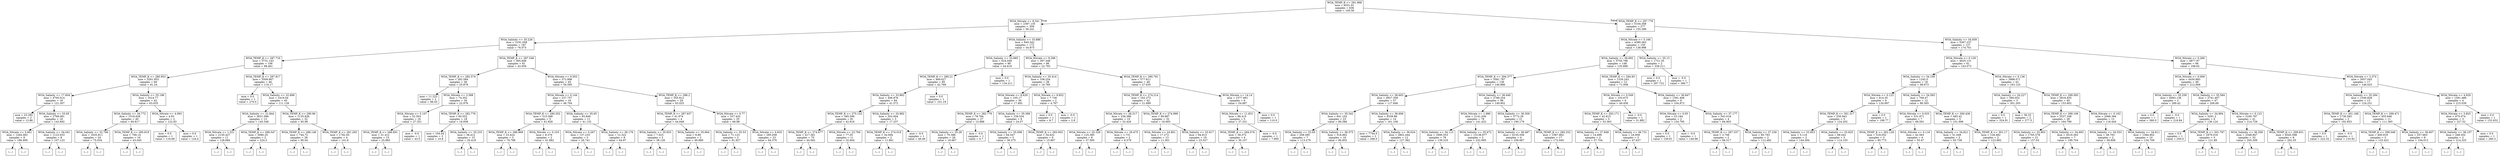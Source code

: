 digraph Tree {
node [shape=box] ;
0 [label="WOA_TEMP_K <= 291.968\nmse = 6031.91\nsamples = 636\nvalue = 100.56"] ;
1 [label="WOA_Nitrate <= 8.341\nmse = 2387.135\nsamples = 359\nvalue = 56.241"] ;
0 -> 1 [labeldistance=2.5, labelangle=45, headlabel="True"] ;
2 [label="WOA_Salinity <= 35.226\nmse = 3191.058\nsamples = 187\nvalue = 76.073"] ;
1 -> 2 ;
3 [label="WOA_TEMP_K <= 287.716\nmse = 3731.143\nsamples = 106\nvalue = 98.461"] ;
2 -> 3 ;
4 [label="WOA_TEMP_K <= 280.953\nmse = 3261.953\nsamples = 60\nvalue = 81.24"] ;
3 -> 4 ;
5 [label="WOA_Salinity <= 17.604\nmse = 4700.014\nsamples = 18\nvalue = 121.307"] ;
4 -> 5 ;
6 [label="mse = 23.285\nsamples = 2\nvalue = 13.86"] ;
5 -> 6 ;
7 [label="WOA_Salinity <= 33.65\nmse = 2768.081\nsamples = 16\nvalue = 143.692"] ;
5 -> 7 ;
8 [label="WOA_Nitrate <= 5.661\nmse = 1264.083\nsamples = 8\nvalue = 186.909"] ;
7 -> 8 ;
9 [label="(...)"] ;
8 -> 9 ;
14 [label="(...)"] ;
8 -> 14 ;
19 [label="WOA_Salinity <= 34.041\nmse = 1123.033\nsamples = 8\nvalue = 107.123"] ;
7 -> 19 ;
20 [label="(...)"] ;
19 -> 20 ;
23 [label="(...)"] ;
19 -> 23 ;
32 [label="WOA_Salinity <= 35.196\nmse = 1614.77\nsamples = 42\nvalue = 63.635"] ;
4 -> 32 ;
33 [label="WOA_Salinity <= 34.772\nmse = 1516.626\nsamples = 40\nvalue = 60.817"] ;
32 -> 33 ;
34 [label="WOA_Salinity <= 32.766\nmse = 1635.811\nsamples = 24\nvalue = 75.034"] ;
33 -> 34 ;
35 [label="(...)"] ;
34 -> 35 ;
38 [label="(...)"] ;
34 -> 38 ;
81 [label="WOA_TEMP_K <= 285.819\nmse = 799.14\nsamples = 16\nvalue = 43.045"] ;
33 -> 81 ;
82 [label="(...)"] ;
81 -> 82 ;
99 [label="(...)"] ;
81 -> 99 ;
112 [label="WOA_Nitrate <= 4.093\nmse = 4.93\nsamples = 2\nvalue = 122.83"] ;
32 -> 112 ;
113 [label="mse = 0.0\nsamples = 1\nvalue = 119.69"] ;
112 -> 113 ;
114 [label="mse = 0.0\nsamples = 1\nvalue = 124.4"] ;
112 -> 114 ;
115 [label="WOA_TEMP_K <= 287.817\nmse = 3509.867\nsamples = 46\nvalue = 119.17"] ;
3 -> 115 ;
116 [label="mse = 0.0\nsamples = 1\nvalue = 270.0"] ;
115 -> 116 ;
117 [label="WOA_Salinity <= 32.699\nmse = 2419.04\nsamples = 45\nvalue = 111.126"] ;
115 -> 117 ;
118 [label="WOA_Salinity <= 31.844\nmse = 3631.096\nsamples = 13\nvalue = 145.348"] ;
117 -> 118 ;
119 [label="WOA_Nitrate <= 1.521\nmse = 2150.427\nsamples = 11\nvalue = 128.684"] ;
118 -> 119 ;
120 [label="(...)"] ;
119 -> 120 ;
131 [label="(...)"] ;
119 -> 131 ;
138 [label="WOA_TEMP_K <= 289.547\nmse = 3080.25\nsamples = 2\nvalue = 224.5"] ;
118 -> 138 ;
139 [label="(...)"] ;
138 -> 139 ;
140 [label="(...)"] ;
138 -> 140 ;
141 [label="WOA_TEMP_K <= 290.96\nmse = 1135.826\nsamples = 32\nvalue = 95.99"] ;
117 -> 141 ;
142 [label="WOA_TEMP_K <= 288.146\nmse = 744.72\nsamples = 28\nvalue = 90.04"] ;
141 -> 142 ;
143 [label="(...)"] ;
142 -> 143 ;
146 [label="(...)"] ;
142 -> 146 ;
187 [label="WOA_TEMP_K <= 291.265\nmse = 1782.65\nsamples = 4\nvalue = 141.6"] ;
141 -> 187 ;
188 [label="(...)"] ;
187 -> 188 ;
189 [label="(...)"] ;
187 -> 189 ;
194 [label="WOA_TEMP_K <= 287.548\nmse = 565.648\nsamples = 81\nvalue = 43.059"] ;
2 -> 194 ;
195 [label="WOA_TEMP_K <= 282.574\nmse = 282.584\nsamples = 36\nvalue = 25.879"] ;
194 -> 195 ;
196 [label="mse = 11.223\nsamples = 2\nvalue = 98.45"] ;
195 -> 196 ;
197 [label="WOA_Nitrate <= 3.588\nmse = 74.352\nsamples = 34\nvalue = 22.976"] ;
195 -> 197 ;
198 [label="WOA_Nitrate <= 3.107\nmse = 52.503\nsamples = 16\nvalue = 27.351"] ;
197 -> 198 ;
199 [label="WOA_TEMP_K <= 286.691\nmse = 31.412\nsamples = 15\nvalue = 25.883"] ;
198 -> 199 ;
200 [label="(...)"] ;
199 -> 200 ;
205 [label="(...)"] ;
199 -> 205 ;
214 [label="mse = -0.0\nsamples = 1\nvalue = 43.5"] ;
198 -> 214 ;
215 [label="WOA_TEMP_K <= 282.776\nmse = 60.552\nsamples = 18\nvalue = 18.938"] ;
197 -> 215 ;
216 [label="mse = 104.04\nsamples = 3\nvalue = 10.8"] ;
215 -> 216 ;
217 [label="WOA_Salinity <= 35.233\nmse = 38.412\nsamples = 15\nvalue = 20.418"] ;
215 -> 217 ;
218 [label="(...)"] ;
217 -> 218 ;
219 [label="(...)"] ;
217 -> 219 ;
228 [label="WOA_Nitrate <= 0.503\nmse = 372.896\nsamples = 45\nvalue = 56.595"] ;
194 -> 228 ;
229 [label="WOA_Nitrate <= 0.144\nmse = 237.757\nsamples = 16\nvalue = 46.704"] ;
228 -> 229 ;
230 [label="WOA_TEMP_K <= 290.352\nmse = 315.368\nsamples = 5\nvalue = 61.828"] ;
229 -> 230 ;
231 [label="WOA_TEMP_K <= 288.969\nmse = 23.424\nsamples = 3\nvalue = 76.788"] ;
230 -> 231 ;
232 [label="(...)"] ;
231 -> 232 ;
233 [label="(...)"] ;
231 -> 233 ;
234 [label="WOA_Nitrate <= 0.103\nmse = 8.376\nsamples = 2\nvalue = 41.882"] ;
230 -> 234 ;
235 [label="(...)"] ;
234 -> 235 ;
236 [label="(...)"] ;
234 -> 236 ;
237 [label="WOA_Salinity <= 35.65\nmse = 93.849\nsamples = 11\nvalue = 41.132"] ;
229 -> 237 ;
238 [label="WOA_Nitrate <= 0.267\nmse = 137.233\nsamples = 3\nvalue = 26.741"] ;
237 -> 238 ;
239 [label="(...)"] ;
238 -> 239 ;
240 [label="(...)"] ;
238 -> 240 ;
243 [label="WOA_Salinity <= 36.176\nmse = 12.322\nsamples = 8\nvalue = 44.97"] ;
237 -> 243 ;
244 [label="(...)"] ;
243 -> 244 ;
253 [label="(...)"] ;
243 -> 253 ;
258 [label="WOA_TEMP_K <= 288.2\nmse = 355.812\nsamples = 29\nvalue = 63.025"] ;
228 -> 258 ;
259 [label="WOA_TEMP_K <= 287.937\nmse = 41.974\nsamples = 4\nvalue = 44.848"] ;
258 -> 259 ;
260 [label="WOA_Salinity <= 35.653\nmse = 7.023\nsamples = 2\nvalue = 38.126"] ;
259 -> 260 ;
261 [label="(...)"] ;
260 -> 261 ;
262 [label="(...)"] ;
260 -> 262 ;
263 [label="WOA_Salinity <= 35.664\nmse = 8.89\nsamples = 2\nvalue = 49.889"] ;
259 -> 263 ;
264 [label="(...)"] ;
263 -> 264 ;
265 [label="(...)"] ;
263 -> 265 ;
266 [label="WOA_Nitrate <= 0.77\nmse = 337.432\nsamples = 25\nvalue = 66.88"] ;
258 -> 266 ;
267 [label="WOA_Salinity <= 35.53\nmse = 71.123\nsamples = 2\nvalue = 91.927"] ;
266 -> 267 ;
268 [label="(...)"] ;
267 -> 268 ;
269 [label="(...)"] ;
267 -> 269 ;
270 [label="WOA_Nitrate <= 0.835\nmse = 295.058\nsamples = 23\nvalue = 64.376"] ;
266 -> 270 ;
271 [label="(...)"] ;
270 -> 271 ;
272 [label="(...)"] ;
270 -> 272 ;
299 [label="WOA_Salinity <= 33.886\nmse = 640.542\nsamples = 172\nvalue = 34.873"] ;
1 -> 299 ;
300 [label="WOA_Salinity <= 33.885\nmse = 624.049\nsamples = 86\nvalue = 44.618"] ;
299 -> 300 ;
301 [label="WOA_TEMP_K <= 280.21\nmse = 469.627\nsamples = 85\nvalue = 42.789"] ;
300 -> 301 ;
302 [label="WOA_Salinity <= 33.862\nmse = 406.876\nsamples = 84\nvalue = 41.572"] ;
301 -> 302 ;
303 [label="WOA_TEMP_K <= 275.152\nmse = 385.506\nsamples = 81\nvalue = 42.816"] ;
302 -> 303 ;
304 [label="WOA_TEMP_K <= 274.677\nmse = 417.361\nsamples = 70\nvalue = 44.562"] ;
303 -> 304 ;
305 [label="(...)"] ;
304 -> 305 ;
380 [label="(...)"] ;
304 -> 380 ;
381 [label="WOA_Nitrate <= 23.784\nmse = 77.05\nsamples = 11\nvalue = 32.604"] ;
303 -> 381 ;
382 [label="(...)"] ;
381 -> 382 ;
397 [label="(...)"] ;
381 -> 397 ;
400 [label="WOA_Salinity <= 33.882\nmse = 202.604\nsamples = 3\nvalue = 17.237"] ;
302 -> 400 ;
401 [label="WOA_TEMP_K <= 274.019\nmse = 34.094\nsamples = 2\nvalue = 11.861"] ;
400 -> 401 ;
402 [label="(...)"] ;
401 -> 402 ;
403 [label="(...)"] ;
401 -> 403 ;
404 [label="mse = -0.0\nsamples = 1\nvalue = 49.49"] ;
400 -> 404 ;
405 [label="mse = 0.0\nsamples = 1\nvalue = 101.19"] ;
301 -> 405 ;
406 [label="mse = 0.0\nsamples = 1\nvalue = 134.211"] ;
300 -> 406 ;
407 [label="WOA_Nitrate <= 9.296\nmse = 397.348\nsamples = 86\nvalue = 22.793"] ;
299 -> 407 ;
408 [label="WOA_Salinity <= 35.414\nmse = 108.254\nsamples = 38\nvalue = 16.785"] ;
407 -> 408 ;
409 [label="WOA_Nitrate <= 8.629\nmse = 105.17\nsamples = 36\nvalue = 17.492"] ;
408 -> 409 ;
410 [label="WOA_TEMP_K <= 282.779\nmse = 78.784\nsamples = 27\nvalue = 15.888"] ;
409 -> 410 ;
411 [label="WOA_Salinity <= 35.28\nmse = 70.388\nsamples = 26\nvalue = 16.667"] ;
410 -> 411 ;
412 [label="(...)"] ;
411 -> 412 ;
415 [label="(...)"] ;
411 -> 415 ;
422 [label="mse = -0.0\nsamples = 1\nvalue = 0.7"] ;
410 -> 422 ;
423 [label="WOA_Salinity <= 35.389\nmse = 159.534\nsamples = 9\nvalue = 24.07"] ;
409 -> 423 ;
424 [label="WOA_Salinity <= 35.008\nmse = 64.547\nsamples = 3\nvalue = 36.375"] ;
423 -> 424 ;
425 [label="(...)"] ;
424 -> 425 ;
426 [label="(...)"] ;
424 -> 426 ;
429 [label="WOA_TEMP_K <= 283.002\nmse = 54.622\nsamples = 6\nvalue = 15.867"] ;
423 -> 429 ;
430 [label="(...)"] ;
429 -> 430 ;
431 [label="(...)"] ;
429 -> 431 ;
436 [label="WOA_Nitrate <= 8.852\nmse = 7.736\nsamples = 2\nvalue = 4.767"] ;
408 -> 436 ;
437 [label="mse = 0.0\nsamples = 1\nvalue = 8.7"] ;
436 -> 437 ;
438 [label="mse = -0.0\nsamples = 1\nvalue = 2.8"] ;
436 -> 438 ;
439 [label="WOA_TEMP_K <= 280.791\nmse = 577.811\nsamples = 48\nvalue = 27.635"] ;
407 -> 439 ;
440 [label="WOA_TEMP_K <= 274.214\nmse = 162.273\nsamples = 42\nvalue = 21.689"] ;
439 -> 440 ;
441 [label="WOA_Nitrate <= 28.317\nmse = 238.386\nsamples = 10\nvalue = 32.426"] ;
440 -> 441 ;
442 [label="WOA_Nitrate <= 25.328\nmse = 125.385\nsamples = 8\nvalue = 37.595"] ;
441 -> 442 ;
443 [label="(...)"] ;
442 -> 443 ;
452 [label="(...)"] ;
442 -> 452 ;
457 [label="WOA_Nitrate <= 29.475\nmse = 1.731\nsamples = 2\nvalue = 6.579"] ;
441 -> 457 ;
458 [label="(...)"] ;
457 -> 458 ;
459 [label="(...)"] ;
457 -> 459 ;
460 [label="WOA_TEMP_K <= 274.999\nmse = 99.887\nsamples = 32\nvalue = 18.693"] ;
440 -> 460 ;
461 [label="WOA_Nitrate <= 24.801\nmse = 17.272\nsamples = 13\nvalue = 11.301"] ;
460 -> 461 ;
462 [label="(...)"] ;
461 -> 462 ;
479 [label="(...)"] ;
461 -> 479 ;
482 [label="WOA_Salinity <= 33.917\nmse = 94.815\nsamples = 19\nvalue = 23.527"] ;
460 -> 482 ;
483 [label="(...)"] ;
482 -> 483 ;
486 [label="(...)"] ;
482 -> 486 ;
519 [label="WOA_Nitrate <= 14.14\nmse = 1577.661\nsamples = 6\nvalue = 54.887"] ;
439 -> 519 ;
520 [label="WOA_Nitrate <= 11.831\nmse = 88.415\nsamples = 5\nvalue = 27.331"] ;
519 -> 520 ;
521 [label="WOA_TEMP_K <= 284.576\nmse = 39.372\nsamples = 4\nvalue = 30.107"] ;
520 -> 521 ;
522 [label="(...)"] ;
521 -> 522 ;
527 [label="(...)"] ;
521 -> 527 ;
528 [label="mse = -0.0\nsamples = 1\nvalue = 7.895"] ;
520 -> 528 ;
529 [label="mse = 0.0\nsamples = 1\nvalue = 110.0"] ;
519 -> 529 ;
530 [label="WOA_TEMP_K <= 297.776\nmse = 5104.308\nsamples = 277\nvalue = 155.398"] ;
0 -> 530 [labeldistance=2.5, labelangle=-45, headlabel="False"] ;
531 [label="WOA_Nitrate <= 5.166\nmse = 4380.363\nsamples = 150\nvalue = 138.998"] ;
530 -> 531 ;
532 [label="WOA_Salinity <= 36.692\nmse = 3750.796\nsamples = 148\nvalue = 135.688"] ;
531 -> 532 ;
533 [label="WOA_TEMP_K <= 294.377\nmse = 3581.787\nsamples = 136\nvalue = 140.886"] ;
532 -> 533 ;
534 [label="WOA_Salinity <= 36.603\nmse = 4927.359\nsamples = 37\nvalue = 117.846"] ;
533 -> 534 ;
535 [label="WOA_Salinity <= 35.542\nmse = 641.102\nsamples = 23\nvalue = 89.386"] ;
534 -> 535 ;
536 [label="WOA_Salinity <= 33.65\nmse = 208.585\nsamples = 7\nvalue = 113.279"] ;
535 -> 536 ;
537 [label="(...)"] ;
536 -> 537 ;
542 [label="(...)"] ;
536 -> 542 ;
549 [label="WOA_Salinity <= 36.575\nmse = 518.862\nsamples = 16\nvalue = 80.852"] ;
535 -> 549 ;
550 [label="(...)"] ;
549 -> 550 ;
575 [label="(...)"] ;
549 -> 575 ;
576 [label="WOA_Salinity <= 36.606\nmse = 8339.88\nsamples = 14\nvalue = 161.106"] ;
534 -> 576 ;
577 [label="mse = 7744.0\nsamples = 2\nvalue = 296.0"] ;
576 -> 577 ;
578 [label="WOA_Salinity <= 36.624\nmse = 2802.444\nsamples = 12\nvalue = 127.382"] ;
576 -> 578 ;
579 [label="(...)"] ;
578 -> 579 ;
586 [label="(...)"] ;
578 -> 586 ;
591 [label="WOA_Salinity <= 36.449\nmse = 2766.254\nsamples = 99\nvalue = 149.902"] ;
533 -> 591 ;
592 [label="WOA_Nitrate <= 1.986\nmse = 2141.036\nsamples = 78\nvalue = 141.422"] ;
591 -> 592 ;
593 [label="WOA_Salinity <= 34.113\nmse = 1690.553\nsamples = 76\nvalue = 139.316"] ;
592 -> 593 ;
594 [label="(...)"] ;
593 -> 594 ;
649 [label="(...)"] ;
593 -> 649 ;
706 [label="WOA_Salinity <= 35.672\nmse = 13138.977\nsamples = 2\nvalue = 232.695"] ;
592 -> 706 ;
707 [label="(...)"] ;
706 -> 707 ;
708 [label="(...)"] ;
706 -> 708 ;
709 [label="WOA_Salinity <= 36.509\nmse = 3772.29\nsamples = 21\nvalue = 190.179"] ;
591 -> 709 ;
710 [label="WOA_Salinity <= 36.487\nmse = 6155.556\nsamples = 4\nvalue = 256.667"] ;
709 -> 710 ;
711 [label="(...)"] ;
710 -> 711 ;
714 [label="(...)"] ;
710 -> 714 ;
715 [label="WOA_TEMP_K <= 295.252\nmse = 1587.862\nsamples = 17\nvalue = 172.045"] ;
709 -> 715 ;
716 [label="(...)"] ;
715 -> 716 ;
723 [label="(...)"] ;
715 -> 723 ;
732 [label="WOA_TEMP_K <= 294.93\nmse = 1334.243\nsamples = 12\nvalue = 71.008"] ;
532 -> 732 ;
733 [label="WOA_Nitrate <= 0.549\nmse = 103.675\nsamples = 6\nvalue = 49.458"] ;
732 -> 733 ;
734 [label="WOA_TEMP_K <= 293.171\nmse = 42.815\nsamples = 5\nvalue = 53.363"] ;
733 -> 734 ;
735 [label="WOA_Salinity <= 37.848\nmse = 14.699\nsamples = 2\nvalue = 57.704"] ;
734 -> 735 ;
736 [label="(...)"] ;
735 -> 736 ;
737 [label="(...)"] ;
735 -> 737 ;
738 [label="WOA_Salinity <= 36.731\nmse = 24.958\nsamples = 3\nvalue = 47.937"] ;
734 -> 738 ;
739 [label="(...)"] ;
738 -> 739 ;
740 [label="(...)"] ;
738 -> 740 ;
743 [label="mse = -0.0\nsamples = 1\nvalue = 31.882"] ;
733 -> 743 ;
744 [label="WOA_Salinity <= 36.847\nmse = 1391.406\nsamples = 6\nvalue = 104.872"] ;
732 -> 744 ;
745 [label="WOA_Nitrate <= 0.05\nmse = 23.184\nsamples = 2\nvalue = 154.795"] ;
744 -> 745 ;
746 [label="mse = 0.0\nsamples = 1\nvalue = 159.61"] ;
745 -> 746 ;
747 [label="mse = -0.0\nsamples = 1\nvalue = 149.98"] ;
745 -> 747 ;
748 [label="WOA_Salinity <= 37.177\nmse = 543.018\nsamples = 4\nvalue = 84.903"] ;
744 -> 748 ;
749 [label="WOA_TEMP_K <= 297.337\nmse = 2.706\nsamples = 2\nvalue = 66.517"] ;
748 -> 749 ;
750 [label="(...)"] ;
749 -> 750 ;
751 [label="(...)"] ;
749 -> 751 ;
752 [label="WOA_Salinity <= 37.236\nmse = 85.793\nsamples = 2\nvalue = 112.482"] ;
748 -> 752 ;
753 [label="(...)"] ;
752 -> 753 ;
754 [label="(...)"] ;
752 -> 754 ;
755 [label="WOA_Salinity <= 35.13\nmse = 1721.35\nsamples = 2\nvalue = 339.211"] ;
531 -> 755 ;
756 [label="mse = 0.0\nsamples = 1\nvalue = 297.722"] ;
755 -> 756 ;
757 [label="mse = -0.0\nsamples = 1\nvalue = 380.7"] ;
755 -> 757 ;
758 [label="WOA_Salinity <= 34.939\nmse = 5267.237\nsamples = 127\nvalue = 174.701"] ;
530 -> 758 ;
759 [label="WOA_Nitrate <= 0.129\nmse = 4025.131\nsamples = 61\nvalue = 143.073"] ;
758 -> 759 ;
760 [label="WOA_Salinity <= 34.195\nmse = 1245.5\nsamples = 18\nvalue = 98.673"] ;
759 -> 760 ;
761 [label="WOA_Nitrate <= 0.123\nmse = 914.35\nsamples = 6\nvalue = 134.997"] ;
760 -> 761 ;
762 [label="WOA_TEMP_K <= 301.317\nmse = 250.943\nsamples = 5\nvalue = 124.202"] ;
761 -> 762 ;
763 [label="WOA_Salinity <= 33.953\nmse = 5.116\nsamples = 2\nvalue = 144.394"] ;
762 -> 763 ;
764 [label="(...)"] ;
763 -> 764 ;
765 [label="(...)"] ;
763 -> 765 ;
766 [label="WOA_Salinity <= 33.925\nmse = 68.042\nsamples = 3\nvalue = 114.105"] ;
762 -> 766 ;
767 [label="(...)"] ;
766 -> 767 ;
770 [label="(...)"] ;
766 -> 770 ;
771 [label="mse = 0.0\nsamples = 1\nvalue = 199.77"] ;
761 -> 771 ;
772 [label="WOA_Salinity <= 34.583\nmse = 769.47\nsamples = 12\nvalue = 86.565"] ;
760 -> 772 ;
773 [label="WOA_Nitrate <= 0.033\nmse = 531.871\nsamples = 7\nvalue = 69.591"] ;
772 -> 773 ;
774 [label="WOA_TEMP_K <= 302.128\nmse = 518.052\nsamples = 3\nvalue = 90.773"] ;
773 -> 774 ;
775 [label="(...)"] ;
774 -> 775 ;
778 [label="(...)"] ;
774 -> 778 ;
779 [label="WOA_Nitrate <= 0.116\nmse = 42.563\nsamples = 4\nvalue = 55.47"] ;
773 -> 779 ;
780 [label="(...)"] ;
779 -> 780 ;
785 [label="(...)"] ;
779 -> 785 ;
786 [label="WOA_TEMP_K <= 300.436\nmse = 485.42\nsamples = 5\nvalue = 101.996"] ;
772 -> 786 ;
787 [label="WOA_Salinity <= 34.821\nmse = 51.049\nsamples = 3\nvalue = 83.758"] ;
786 -> 787 ;
788 [label="(...)"] ;
787 -> 788 ;
791 [label="(...)"] ;
787 -> 791 ;
792 [label="WOA_TEMP_K <= 301.17\nmse = 128.482\nsamples = 2\nvalue = 123.882"] ;
786 -> 792 ;
793 [label="(...)"] ;
792 -> 793 ;
794 [label="(...)"] ;
792 -> 794 ;
795 [label="WOA_Nitrate <= 0.136\nmse = 3988.071\nsamples = 43\nvalue = 163.125"] ;
759 -> 795 ;
796 [label="WOA_Salinity <= 34.227\nmse = 590.052\nsamples = 3\nvalue = 301.205"] ;
795 -> 796 ;
797 [label="mse = 0.0\nsamples = 1\nvalue = 324.91"] ;
796 -> 797 ;
798 [label="mse = 56.25\nsamples = 2\nvalue = 277.5"] ;
796 -> 798 ;
799 [label="WOA_TEMP_K <= 299.583\nmse = 2816.835\nsamples = 40\nvalue = 153.602"] ;
795 -> 799 ;
800 [label="WOA_TEMP_K <= 299.106\nmse = 2537.168\nsamples = 28\nvalue = 164.789"] ;
799 -> 800 ;
801 [label="WOA_Salinity <= 33.903\nmse = 1765.578\nsamples = 21\nvalue = 157.03"] ;
800 -> 801 ;
802 [label="(...)"] ;
801 -> 802 ;
819 [label="(...)"] ;
801 -> 819 ;
830 [label="WOA_Salinity <= 34.693\nmse = 4519.363\nsamples = 7\nvalue = 199.704"] ;
800 -> 830 ;
831 [label="(...)"] ;
830 -> 831 ;
834 [label="(...)"] ;
830 -> 834 ;
835 [label="WOA_Nitrate <= 0.163\nmse = 2066.394\nsamples = 12\nvalue = 118.444"] ;
799 -> 835 ;
836 [label="WOA_Salinity <= 34.553\nmse = 38.793\nsamples = 2\nvalue = 58.808"] ;
835 -> 836 ;
837 [label="(...)"] ;
836 -> 837 ;
838 [label="(...)"] ;
836 -> 838 ;
839 [label="WOA_Salinity <= 34.611\nmse = 1384.902\nsamples = 10\nvalue = 134.709"] ;
835 -> 839 ;
840 [label="(...)"] ;
839 -> 840 ;
849 [label="(...)"] ;
839 -> 849 ;
858 [label="WOA_Nitrate <= 0.266\nmse = 4877.97\nsamples = 66\nvalue = 198.62"] ;
758 -> 858 ;
859 [label="WOA_Nitrate <= 0.009\nmse = 4430.883\nsamples = 49\nvalue = 212.609"] ;
858 -> 859 ;
860 [label="WOA_Salinity <= 35.258\nmse = 6493.136\nsamples = 2\nvalue = 299.42"] ;
859 -> 860 ;
861 [label="mse = 0.0\nsamples = 1\nvalue = 380.0"] ;
860 -> 861 ;
862 [label="mse = -0.0\nsamples = 1\nvalue = 218.84"] ;
860 -> 862 ;
863 [label="WOA_Salinity <= 35.584\nmse = 3741.407\nsamples = 47\nvalue = 206.69"] ;
859 -> 863 ;
864 [label="WOA_Salinity <= 34.994\nmse = 3291.2\nsamples = 6\nvalue = 136.124"] ;
863 -> 864 ;
865 [label="mse = 0.0\nsamples = 1\nvalue = 250.0"] ;
864 -> 865 ;
866 [label="WOA_TEMP_K <= 301.797\nmse = 1879.016\nsamples = 5\nvalue = 121.89"] ;
864 -> 866 ;
867 [label="(...)"] ;
866 -> 867 ;
874 [label="(...)"] ;
866 -> 874 ;
875 [label="WOA_Nitrate <= 0.123\nmse = 3160.787\nsamples = 41\nvalue = 214.729"] ;
863 -> 875 ;
876 [label="WOA_Salinity <= 36.358\nmse = 2348.847\nsamples = 33\nvalue = 205.309"] ;
875 -> 876 ;
877 [label="(...)"] ;
876 -> 877 ;
890 [label="(...)"] ;
876 -> 890 ;
903 [label="WOA_TEMP_K <= 299.831\nmse = 4545.598\nsamples = 8\nvalue = 262.55"] ;
875 -> 903 ;
904 [label="(...)"] ;
903 -> 904 ;
915 [label="(...)"] ;
903 -> 915 ;
916 [label="WOA_Nitrate <= 2.374\nmse = 3057.045\nsamples = 17\nvalue = 146.025"] ;
858 -> 916 ;
917 [label="WOA_Salinity <= 35.284\nmse = 1540.828\nsamples = 13\nvalue = 124.231"] ;
916 -> 917 ;
918 [label="WOA_TEMP_K <= 301.168\nmse = 1736.583\nsamples = 2\nvalue = 192.853"] ;
917 -> 918 ;
919 [label="mse = 0.0\nsamples = 1\nvalue = 222.32"] ;
918 -> 919 ;
920 [label="mse = -0.0\nsamples = 1\nvalue = 133.92"] ;
918 -> 920 ;
921 [label="WOA_TEMP_K <= 299.471\nmse = 455.648\nsamples = 11\nvalue = 111.365"] ;
917 -> 921 ;
922 [label="WOA_TEMP_K <= 299.046\nmse = 400.919\nsamples = 3\nvalue = 133.422"] ;
921 -> 922 ;
923 [label="(...)"] ;
922 -> 923 ;
924 [label="(...)"] ;
922 -> 924 ;
927 [label="WOA_Salinity <= 36.607\nmse = 257.663\nsamples = 8\nvalue = 104.013"] ;
921 -> 927 ;
928 [label="(...)"] ;
927 -> 928 ;
941 [label="(...)"] ;
927 -> 941 ;
942 [label="WOA_Nitrate <= 4.929\nmse = 1591.489\nsamples = 4\nvalue = 215.039"] ;
916 -> 942 ;
943 [label="WOA_Nitrate <= 3.825\nmse = 975.074\nsamples = 3\nvalue = 227.52"] ;
942 -> 943 ;
944 [label="WOA_Salinity <= 36.107\nmse = 348.302\nsamples = 2\nvalue = 214.325"] ;
943 -> 944 ;
945 [label="(...)"] ;
944 -> 945 ;
946 [label="(...)"] ;
944 -> 946 ;
947 [label="mse = 0.0\nsamples = 1\nvalue = 280.3"] ;
943 -> 947 ;
948 [label="mse = 0.0\nsamples = 1\nvalue = 152.632"] ;
942 -> 948 ;
}